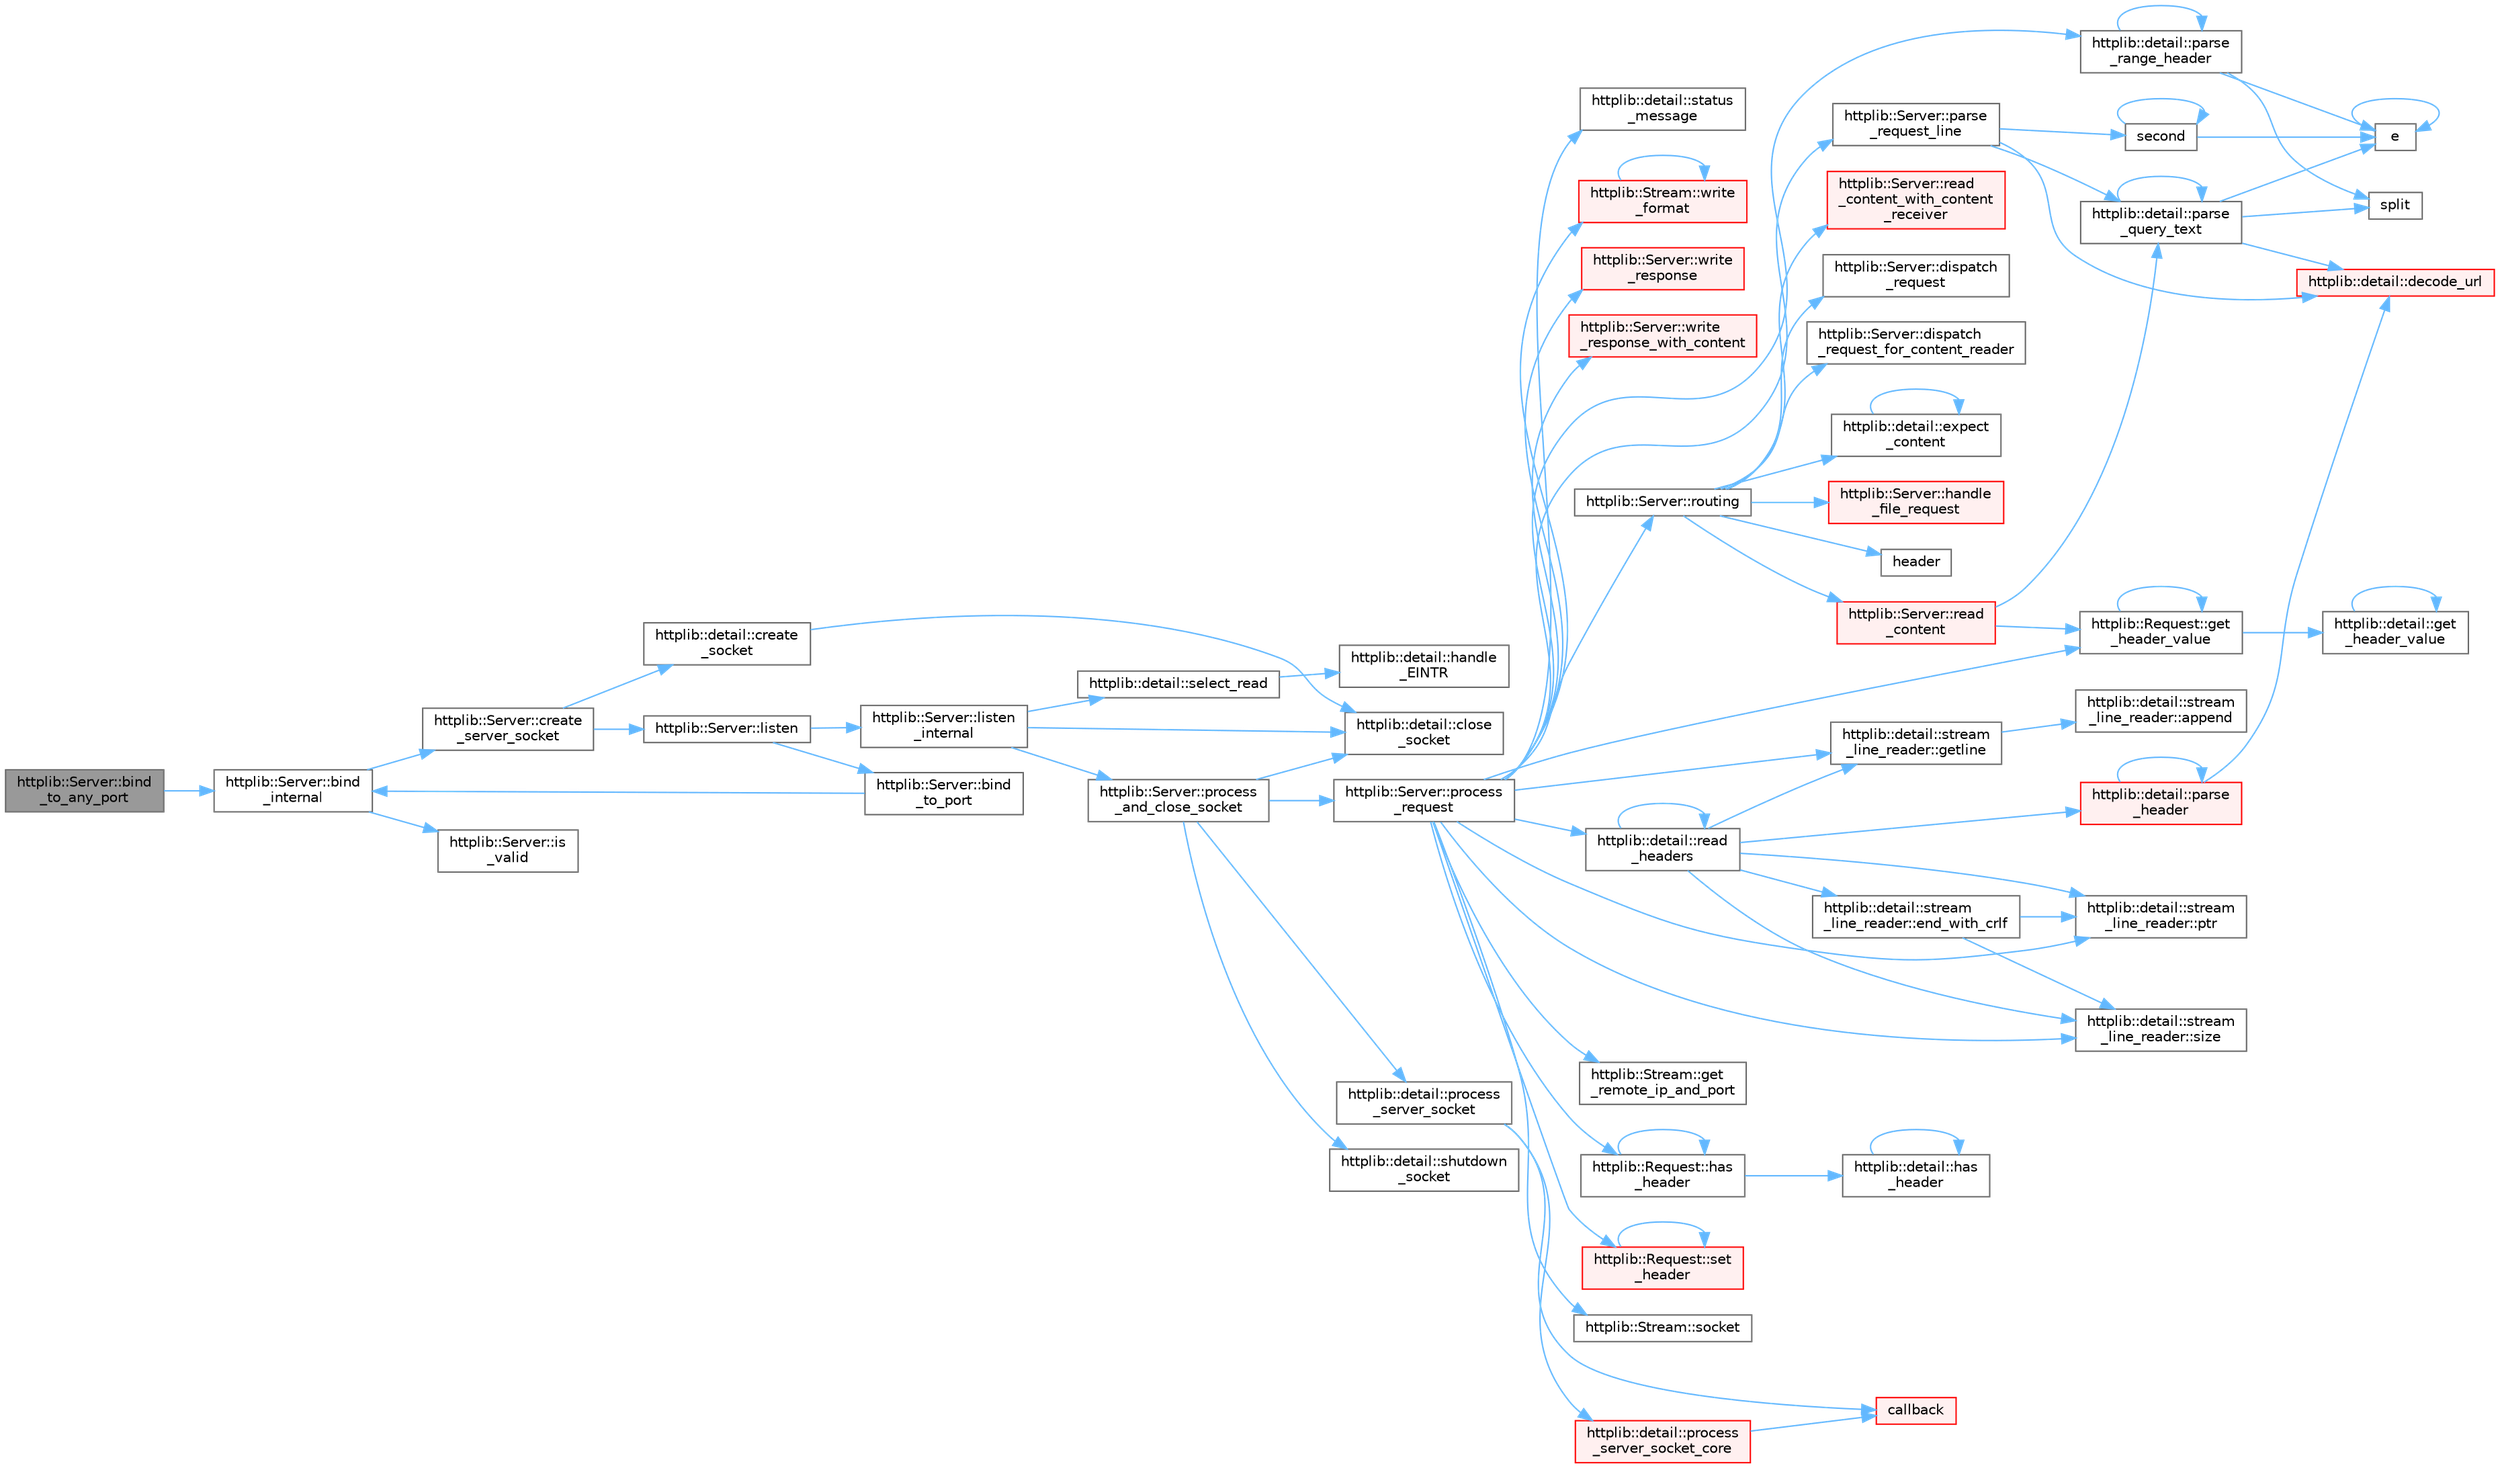 digraph "httplib::Server::bind_to_any_port"
{
 // LATEX_PDF_SIZE
  bgcolor="transparent";
  edge [fontname=Helvetica,fontsize=10,labelfontname=Helvetica,labelfontsize=10];
  node [fontname=Helvetica,fontsize=10,shape=box,height=0.2,width=0.4];
  rankdir="LR";
  Node1 [id="Node000001",label="httplib::Server::bind\l_to_any_port",height=0.2,width=0.4,color="gray40", fillcolor="grey60", style="filled", fontcolor="black",tooltip=" "];
  Node1 -> Node2 [id="edge79_Node000001_Node000002",color="steelblue1",style="solid",tooltip=" "];
  Node2 [id="Node000002",label="httplib::Server::bind\l_internal",height=0.2,width=0.4,color="grey40", fillcolor="white", style="filled",URL="$classhttplib_1_1_server.html#a72051a59c07a1524ce034e39540e53c8",tooltip=" "];
  Node2 -> Node3 [id="edge80_Node000002_Node000003",color="steelblue1",style="solid",tooltip=" "];
  Node3 [id="Node000003",label="httplib::Server::create\l_server_socket",height=0.2,width=0.4,color="grey40", fillcolor="white", style="filled",URL="$classhttplib_1_1_server.html#af3ff7e48fe73000b33b69cddc633dadb",tooltip=" "];
  Node3 -> Node4 [id="edge81_Node000003_Node000004",color="steelblue1",style="solid",tooltip=" "];
  Node4 [id="Node000004",label="httplib::detail::create\l_socket",height=0.2,width=0.4,color="grey40", fillcolor="white", style="filled",URL="$namespacehttplib_1_1detail.html#ac7c905a22c30a6c44d15934fc2c50d62",tooltip=" "];
  Node4 -> Node5 [id="edge82_Node000004_Node000005",color="steelblue1",style="solid",tooltip=" "];
  Node5 [id="Node000005",label="httplib::detail::close\l_socket",height=0.2,width=0.4,color="grey40", fillcolor="white", style="filled",URL="$namespacehttplib_1_1detail.html#ab97ddef67a99aee8ed2aec5e20d90286",tooltip=" "];
  Node3 -> Node6 [id="edge83_Node000003_Node000006",color="steelblue1",style="solid",tooltip=" "];
  Node6 [id="Node000006",label="httplib::Server::listen",height=0.2,width=0.4,color="grey40", fillcolor="white", style="filled",URL="$classhttplib_1_1_server.html#a774f4764f91ef2cd79ce8e8304218fe1",tooltip=" "];
  Node6 -> Node7 [id="edge84_Node000006_Node000007",color="steelblue1",style="solid",tooltip=" "];
  Node7 [id="Node000007",label="httplib::Server::bind\l_to_port",height=0.2,width=0.4,color="grey40", fillcolor="white", style="filled",URL="$classhttplib_1_1_server.html#ac5611068da316128f159e54f4117c024",tooltip=" "];
  Node7 -> Node2 [id="edge85_Node000007_Node000002",color="steelblue1",style="solid",tooltip=" "];
  Node6 -> Node8 [id="edge86_Node000006_Node000008",color="steelblue1",style="solid",tooltip=" "];
  Node8 [id="Node000008",label="httplib::Server::listen\l_internal",height=0.2,width=0.4,color="grey40", fillcolor="white", style="filled",URL="$classhttplib_1_1_server.html#adff9037bb77e3ff3d75c6d58e4ae621d",tooltip=" "];
  Node8 -> Node5 [id="edge87_Node000008_Node000005",color="steelblue1",style="solid",tooltip=" "];
  Node8 -> Node9 [id="edge88_Node000008_Node000009",color="steelblue1",style="solid",tooltip=" "];
  Node9 [id="Node000009",label="httplib::Server::process\l_and_close_socket",height=0.2,width=0.4,color="grey40", fillcolor="white", style="filled",URL="$classhttplib_1_1_server.html#ac30c8ceb97d44f2a9032ee08e0744d6c",tooltip=" "];
  Node9 -> Node5 [id="edge89_Node000009_Node000005",color="steelblue1",style="solid",tooltip=" "];
  Node9 -> Node10 [id="edge90_Node000009_Node000010",color="steelblue1",style="solid",tooltip=" "];
  Node10 [id="Node000010",label="httplib::Server::process\l_request",height=0.2,width=0.4,color="grey40", fillcolor="white", style="filled",URL="$classhttplib_1_1_server.html#a10a80cd00cc21c7cd5f03de56a539fef",tooltip=" "];
  Node10 -> Node11 [id="edge91_Node000010_Node000011",color="steelblue1",style="solid",tooltip=" "];
  Node11 [id="Node000011",label="httplib::Request::get\l_header_value",height=0.2,width=0.4,color="grey40", fillcolor="white", style="filled",URL="$structhttplib_1_1_request.html#a4b4186433e1375a7be5eedb1a3c12d77",tooltip=" "];
  Node11 -> Node12 [id="edge92_Node000011_Node000012",color="steelblue1",style="solid",tooltip=" "];
  Node12 [id="Node000012",label="httplib::detail::get\l_header_value",height=0.2,width=0.4,color="grey40", fillcolor="white", style="filled",URL="$namespacehttplib_1_1detail.html#aef894f1e166e16c38e91b750b805b619",tooltip=" "];
  Node12 -> Node12 [id="edge93_Node000012_Node000012",color="steelblue1",style="solid",tooltip=" "];
  Node11 -> Node11 [id="edge94_Node000011_Node000011",color="steelblue1",style="solid",tooltip=" "];
  Node10 -> Node13 [id="edge95_Node000010_Node000013",color="steelblue1",style="solid",tooltip=" "];
  Node13 [id="Node000013",label="httplib::Stream::get\l_remote_ip_and_port",height=0.2,width=0.4,color="grey40", fillcolor="white", style="filled",URL="$classhttplib_1_1_stream.html#a69c4c8a58c9e943fea94f01e6b7dd5ca",tooltip=" "];
  Node10 -> Node14 [id="edge96_Node000010_Node000014",color="steelblue1",style="solid",tooltip=" "];
  Node14 [id="Node000014",label="httplib::detail::stream\l_line_reader::getline",height=0.2,width=0.4,color="grey40", fillcolor="white", style="filled",URL="$classhttplib_1_1detail_1_1stream__line__reader.html#a39b395742e14cc015a448f6ea4143d44",tooltip=" "];
  Node14 -> Node15 [id="edge97_Node000014_Node000015",color="steelblue1",style="solid",tooltip=" "];
  Node15 [id="Node000015",label="httplib::detail::stream\l_line_reader::append",height=0.2,width=0.4,color="grey40", fillcolor="white", style="filled",URL="$classhttplib_1_1detail_1_1stream__line__reader.html#a983947ba51e1523ddd195dddfdd9bd26",tooltip=" "];
  Node10 -> Node16 [id="edge98_Node000010_Node000016",color="steelblue1",style="solid",tooltip=" "];
  Node16 [id="Node000016",label="httplib::Request::has\l_header",height=0.2,width=0.4,color="grey40", fillcolor="white", style="filled",URL="$structhttplib_1_1_request.html#ab1d2a38febf2c2a2c408779c39fb60ad",tooltip=" "];
  Node16 -> Node17 [id="edge99_Node000016_Node000017",color="steelblue1",style="solid",tooltip=" "];
  Node17 [id="Node000017",label="httplib::detail::has\l_header",height=0.2,width=0.4,color="grey40", fillcolor="white", style="filled",URL="$namespacehttplib_1_1detail.html#a290756a21ec7646b70a02103cd61d061",tooltip=" "];
  Node17 -> Node17 [id="edge100_Node000017_Node000017",color="steelblue1",style="solid",tooltip=" "];
  Node16 -> Node16 [id="edge101_Node000016_Node000016",color="steelblue1",style="solid",tooltip=" "];
  Node10 -> Node18 [id="edge102_Node000010_Node000018",color="steelblue1",style="solid",tooltip=" "];
  Node18 [id="Node000018",label="httplib::detail::parse\l_range_header",height=0.2,width=0.4,color="grey40", fillcolor="white", style="filled",URL="$namespacehttplib_1_1detail.html#ad4101f2d385e30a6c88e24b6a9058113",tooltip=" "];
  Node18 -> Node19 [id="edge103_Node000018_Node000019",color="steelblue1",style="solid",tooltip=" "];
  Node19 [id="Node000019",label="e",height=0.2,width=0.4,color="grey40", fillcolor="white", style="filled",URL="$_cwise__array__power__array_8cpp.html#a9cb86ff854760bf91a154f2724a9101d",tooltip=" "];
  Node19 -> Node19 [id="edge104_Node000019_Node000019",color="steelblue1",style="solid",tooltip=" "];
  Node18 -> Node18 [id="edge105_Node000018_Node000018",color="steelblue1",style="solid",tooltip=" "];
  Node18 -> Node20 [id="edge106_Node000018_Node000020",color="steelblue1",style="solid",tooltip=" "];
  Node20 [id="Node000020",label="split",height=0.2,width=0.4,color="grey40", fillcolor="white", style="filled",URL="$dff__run_8cpp.html#a0711bc625a1e6944ca62107b5847365f",tooltip=" "];
  Node10 -> Node21 [id="edge107_Node000010_Node000021",color="steelblue1",style="solid",tooltip=" "];
  Node21 [id="Node000021",label="httplib::Server::parse\l_request_line",height=0.2,width=0.4,color="grey40", fillcolor="white", style="filled",URL="$classhttplib_1_1_server.html#a4ed9f8708ec078c9c0308e1d45673c46",tooltip=" "];
  Node21 -> Node22 [id="edge108_Node000021_Node000022",color="steelblue1",style="solid",tooltip=" "];
  Node22 [id="Node000022",label="httplib::detail::decode_url",height=0.2,width=0.4,color="red", fillcolor="#FFF0F0", style="filled",URL="$namespacehttplib_1_1detail.html#ad9a33d8ea46a298f605165c2d7a11626",tooltip=" "];
  Node21 -> Node26 [id="edge109_Node000021_Node000026",color="steelblue1",style="solid",tooltip=" "];
  Node26 [id="Node000026",label="httplib::detail::parse\l_query_text",height=0.2,width=0.4,color="grey40", fillcolor="white", style="filled",URL="$namespacehttplib_1_1detail.html#acd471412f59b3f94884fcb9e7986a480",tooltip=" "];
  Node26 -> Node22 [id="edge110_Node000026_Node000022",color="steelblue1",style="solid",tooltip=" "];
  Node26 -> Node19 [id="edge111_Node000026_Node000019",color="steelblue1",style="solid",tooltip=" "];
  Node26 -> Node26 [id="edge112_Node000026_Node000026",color="steelblue1",style="solid",tooltip=" "];
  Node26 -> Node20 [id="edge113_Node000026_Node000020",color="steelblue1",style="solid",tooltip=" "];
  Node21 -> Node27 [id="edge114_Node000021_Node000027",color="steelblue1",style="solid",tooltip=" "];
  Node27 [id="Node000027",label="second",height=0.2,width=0.4,color="grey40", fillcolor="white", style="filled",URL="$second___n_o_n_e_8f.html#ae9f971a8b343bd2fcb85c3b16da97f10",tooltip="SECOND returns nothing"];
  Node27 -> Node19 [id="edge115_Node000027_Node000019",color="steelblue1",style="solid",tooltip=" "];
  Node27 -> Node27 [id="edge116_Node000027_Node000027",color="steelblue1",style="solid",tooltip=" "];
  Node10 -> Node28 [id="edge117_Node000010_Node000028",color="steelblue1",style="solid",tooltip=" "];
  Node28 [id="Node000028",label="httplib::detail::stream\l_line_reader::ptr",height=0.2,width=0.4,color="grey40", fillcolor="white", style="filled",URL="$classhttplib_1_1detail_1_1stream__line__reader.html#ac1ea873b6559ff411cb777d2bbdba4cc",tooltip=" "];
  Node10 -> Node29 [id="edge118_Node000010_Node000029",color="steelblue1",style="solid",tooltip=" "];
  Node29 [id="Node000029",label="httplib::detail::read\l_headers",height=0.2,width=0.4,color="grey40", fillcolor="white", style="filled",URL="$namespacehttplib_1_1detail.html#aeb8db950848e27227eb130f609b293cf",tooltip=" "];
  Node29 -> Node30 [id="edge119_Node000029_Node000030",color="steelblue1",style="solid",tooltip=" "];
  Node30 [id="Node000030",label="httplib::detail::stream\l_line_reader::end_with_crlf",height=0.2,width=0.4,color="grey40", fillcolor="white", style="filled",URL="$classhttplib_1_1detail_1_1stream__line__reader.html#aa0776295bbb7bd734a00dd6ffc281c31",tooltip=" "];
  Node30 -> Node28 [id="edge120_Node000030_Node000028",color="steelblue1",style="solid",tooltip=" "];
  Node30 -> Node31 [id="edge121_Node000030_Node000031",color="steelblue1",style="solid",tooltip=" "];
  Node31 [id="Node000031",label="httplib::detail::stream\l_line_reader::size",height=0.2,width=0.4,color="grey40", fillcolor="white", style="filled",URL="$classhttplib_1_1detail_1_1stream__line__reader.html#abf2e2d85e7411c8af6e84109029b4d6e",tooltip=" "];
  Node29 -> Node14 [id="edge122_Node000029_Node000014",color="steelblue1",style="solid",tooltip=" "];
  Node29 -> Node32 [id="edge123_Node000029_Node000032",color="steelblue1",style="solid",tooltip=" "];
  Node32 [id="Node000032",label="httplib::detail::parse\l_header",height=0.2,width=0.4,color="red", fillcolor="#FFF0F0", style="filled",URL="$namespacehttplib_1_1detail.html#a9f88ca460e7fee64d3598e4d79349f9a",tooltip=" "];
  Node32 -> Node22 [id="edge124_Node000032_Node000022",color="steelblue1",style="solid",tooltip=" "];
  Node32 -> Node32 [id="edge125_Node000032_Node000032",color="steelblue1",style="solid",tooltip=" "];
  Node29 -> Node28 [id="edge126_Node000029_Node000028",color="steelblue1",style="solid",tooltip=" "];
  Node29 -> Node29 [id="edge127_Node000029_Node000029",color="steelblue1",style="solid",tooltip=" "];
  Node29 -> Node31 [id="edge128_Node000029_Node000031",color="steelblue1",style="solid",tooltip=" "];
  Node10 -> Node34 [id="edge129_Node000010_Node000034",color="steelblue1",style="solid",tooltip=" "];
  Node34 [id="Node000034",label="httplib::Server::routing",height=0.2,width=0.4,color="grey40", fillcolor="white", style="filled",URL="$classhttplib_1_1_server.html#a93a7d1e50892f05854b060e866d86f6a",tooltip=" "];
  Node34 -> Node35 [id="edge130_Node000034_Node000035",color="steelblue1",style="solid",tooltip=" "];
  Node35 [id="Node000035",label="httplib::Server::dispatch\l_request",height=0.2,width=0.4,color="grey40", fillcolor="white", style="filled",URL="$classhttplib_1_1_server.html#aba42ecaa50f4f260640538a54e226195",tooltip=" "];
  Node34 -> Node36 [id="edge131_Node000034_Node000036",color="steelblue1",style="solid",tooltip=" "];
  Node36 [id="Node000036",label="httplib::Server::dispatch\l_request_for_content_reader",height=0.2,width=0.4,color="grey40", fillcolor="white", style="filled",URL="$classhttplib_1_1_server.html#a8fa51659d66e494d5b0e8d067870d23c",tooltip=" "];
  Node34 -> Node37 [id="edge132_Node000034_Node000037",color="steelblue1",style="solid",tooltip=" "];
  Node37 [id="Node000037",label="httplib::detail::expect\l_content",height=0.2,width=0.4,color="grey40", fillcolor="white", style="filled",URL="$namespacehttplib_1_1detail.html#a8cc06e1287343bb2231f8009621db60e",tooltip=" "];
  Node37 -> Node37 [id="edge133_Node000037_Node000037",color="steelblue1",style="solid",tooltip=" "];
  Node34 -> Node38 [id="edge134_Node000034_Node000038",color="steelblue1",style="solid",tooltip=" "];
  Node38 [id="Node000038",label="httplib::Server::handle\l_file_request",height=0.2,width=0.4,color="red", fillcolor="#FFF0F0", style="filled",URL="$classhttplib_1_1_server.html#ad3b8b79ecdd2bb893cdf95a014bfa031",tooltip=" "];
  Node34 -> Node44 [id="edge135_Node000034_Node000044",color="steelblue1",style="solid",tooltip=" "];
  Node44 [id="Node000044",label="header",height=0.2,width=0.4,color="grey40", fillcolor="white", style="filled",URL="$cblat1_8f.html#a410931b600854e6dd3e253731606117e",tooltip=" "];
  Node34 -> Node45 [id="edge136_Node000034_Node000045",color="steelblue1",style="solid",tooltip=" "];
  Node45 [id="Node000045",label="httplib::Server::read\l_content",height=0.2,width=0.4,color="red", fillcolor="#FFF0F0", style="filled",URL="$classhttplib_1_1_server.html#af1b7305d0ac366d0c0a5f026b3a2dcc7",tooltip=" "];
  Node45 -> Node11 [id="edge137_Node000045_Node000011",color="steelblue1",style="solid",tooltip=" "];
  Node45 -> Node26 [id="edge138_Node000045_Node000026",color="steelblue1",style="solid",tooltip=" "];
  Node34 -> Node102 [id="edge139_Node000034_Node000102",color="steelblue1",style="solid",tooltip=" "];
  Node102 [id="Node000102",label="httplib::Server::read\l_content_with_content\l_receiver",height=0.2,width=0.4,color="red", fillcolor="#FFF0F0", style="filled",URL="$classhttplib_1_1_server.html#aef18496cb35c404b71c763442f7c155a",tooltip=" "];
  Node10 -> Node103 [id="edge140_Node000010_Node000103",color="steelblue1",style="solid",tooltip=" "];
  Node103 [id="Node000103",label="httplib::Request::set\l_header",height=0.2,width=0.4,color="red", fillcolor="#FFF0F0", style="filled",URL="$structhttplib_1_1_request.html#acc869733c900de3687d675aadd8ce30a",tooltip=" "];
  Node103 -> Node103 [id="edge141_Node000103_Node000103",color="steelblue1",style="solid",tooltip=" "];
  Node10 -> Node31 [id="edge142_Node000010_Node000031",color="steelblue1",style="solid",tooltip=" "];
  Node10 -> Node105 [id="edge143_Node000010_Node000105",color="steelblue1",style="solid",tooltip=" "];
  Node105 [id="Node000105",label="httplib::Stream::socket",height=0.2,width=0.4,color="grey40", fillcolor="white", style="filled",URL="$classhttplib_1_1_stream.html#ad2ea435dea23ee5f89b0792f4cb2d742",tooltip=" "];
  Node10 -> Node106 [id="edge144_Node000010_Node000106",color="steelblue1",style="solid",tooltip=" "];
  Node106 [id="Node000106",label="httplib::detail::status\l_message",height=0.2,width=0.4,color="grey40", fillcolor="white", style="filled",URL="$namespacehttplib_1_1detail.html#a53ecc5e40689fc4b7c2f5ed456260128",tooltip=" "];
  Node10 -> Node107 [id="edge145_Node000010_Node000107",color="steelblue1",style="solid",tooltip=" "];
  Node107 [id="Node000107",label="httplib::Stream::write\l_format",height=0.2,width=0.4,color="red", fillcolor="#FFF0F0", style="filled",URL="$classhttplib_1_1_stream.html#afe3bb065d62f564f6a86fe12949b6789",tooltip=" "];
  Node107 -> Node107 [id="edge146_Node000107_Node000107",color="steelblue1",style="solid",tooltip=" "];
  Node10 -> Node161 [id="edge147_Node000010_Node000161",color="steelblue1",style="solid",tooltip=" "];
  Node161 [id="Node000161",label="httplib::Server::write\l_response",height=0.2,width=0.4,color="red", fillcolor="#FFF0F0", style="filled",URL="$classhttplib_1_1_server.html#a1446ed2e548ea5f449e7be24ff8dc71e",tooltip=" "];
  Node10 -> Node184 [id="edge148_Node000010_Node000184",color="steelblue1",style="solid",tooltip=" "];
  Node184 [id="Node000184",label="httplib::Server::write\l_response_with_content",height=0.2,width=0.4,color="red", fillcolor="#FFF0F0", style="filled",URL="$classhttplib_1_1_server.html#acbb453f23f0d2c9ab8d9ba17416ea6f0",tooltip=" "];
  Node9 -> Node185 [id="edge149_Node000009_Node000185",color="steelblue1",style="solid",tooltip=" "];
  Node185 [id="Node000185",label="httplib::detail::process\l_server_socket",height=0.2,width=0.4,color="grey40", fillcolor="white", style="filled",URL="$namespacehttplib_1_1detail.html#ac93f82fce90706744b03f22eecc0f73d",tooltip=" "];
  Node185 -> Node60 [id="edge150_Node000185_Node000060",color="steelblue1",style="solid",tooltip=" "];
  Node60 [id="Node000060",label="callback",height=0.2,width=0.4,color="red", fillcolor="#FFF0F0", style="filled",URL="$external_2spine-runtimes_2spine-sfml_2c_2example_2main_8cpp.html#a2f27b7fc84a39cace84d90f62a8d4c8e",tooltip=" "];
  Node185 -> Node186 [id="edge151_Node000185_Node000186",color="steelblue1",style="solid",tooltip=" "];
  Node186 [id="Node000186",label="httplib::detail::process\l_server_socket_core",height=0.2,width=0.4,color="red", fillcolor="#FFF0F0", style="filled",URL="$namespacehttplib_1_1detail.html#a5f0c9305bd9afeafdd749b0c1a61b1e8",tooltip=" "];
  Node186 -> Node60 [id="edge152_Node000186_Node000060",color="steelblue1",style="solid",tooltip=" "];
  Node9 -> Node190 [id="edge153_Node000009_Node000190",color="steelblue1",style="solid",tooltip=" "];
  Node190 [id="Node000190",label="httplib::detail::shutdown\l_socket",height=0.2,width=0.4,color="grey40", fillcolor="white", style="filled",URL="$namespacehttplib_1_1detail.html#a6fe756f70ad6d331f8269d1504ecc296",tooltip=" "];
  Node8 -> Node188 [id="edge154_Node000008_Node000188",color="steelblue1",style="solid",tooltip=" "];
  Node188 [id="Node000188",label="httplib::detail::select_read",height=0.2,width=0.4,color="grey40", fillcolor="white", style="filled",URL="$namespacehttplib_1_1detail.html#ade5583c2e13e0822f2a90227894d92fe",tooltip=" "];
  Node188 -> Node189 [id="edge155_Node000188_Node000189",color="steelblue1",style="solid",tooltip=" "];
  Node189 [id="Node000189",label="httplib::detail::handle\l_EINTR",height=0.2,width=0.4,color="grey40", fillcolor="white", style="filled",URL="$namespacehttplib_1_1detail.html#a8fbaa8fefb24f6dd249b62f832f64a84",tooltip=" "];
  Node2 -> Node191 [id="edge156_Node000002_Node000191",color="steelblue1",style="solid",tooltip=" "];
  Node191 [id="Node000191",label="httplib::Server::is\l_valid",height=0.2,width=0.4,color="grey40", fillcolor="white", style="filled",URL="$classhttplib_1_1_server.html#a5f7fc24267a00c0bab92e2a4cddb9148",tooltip=" "];
}
